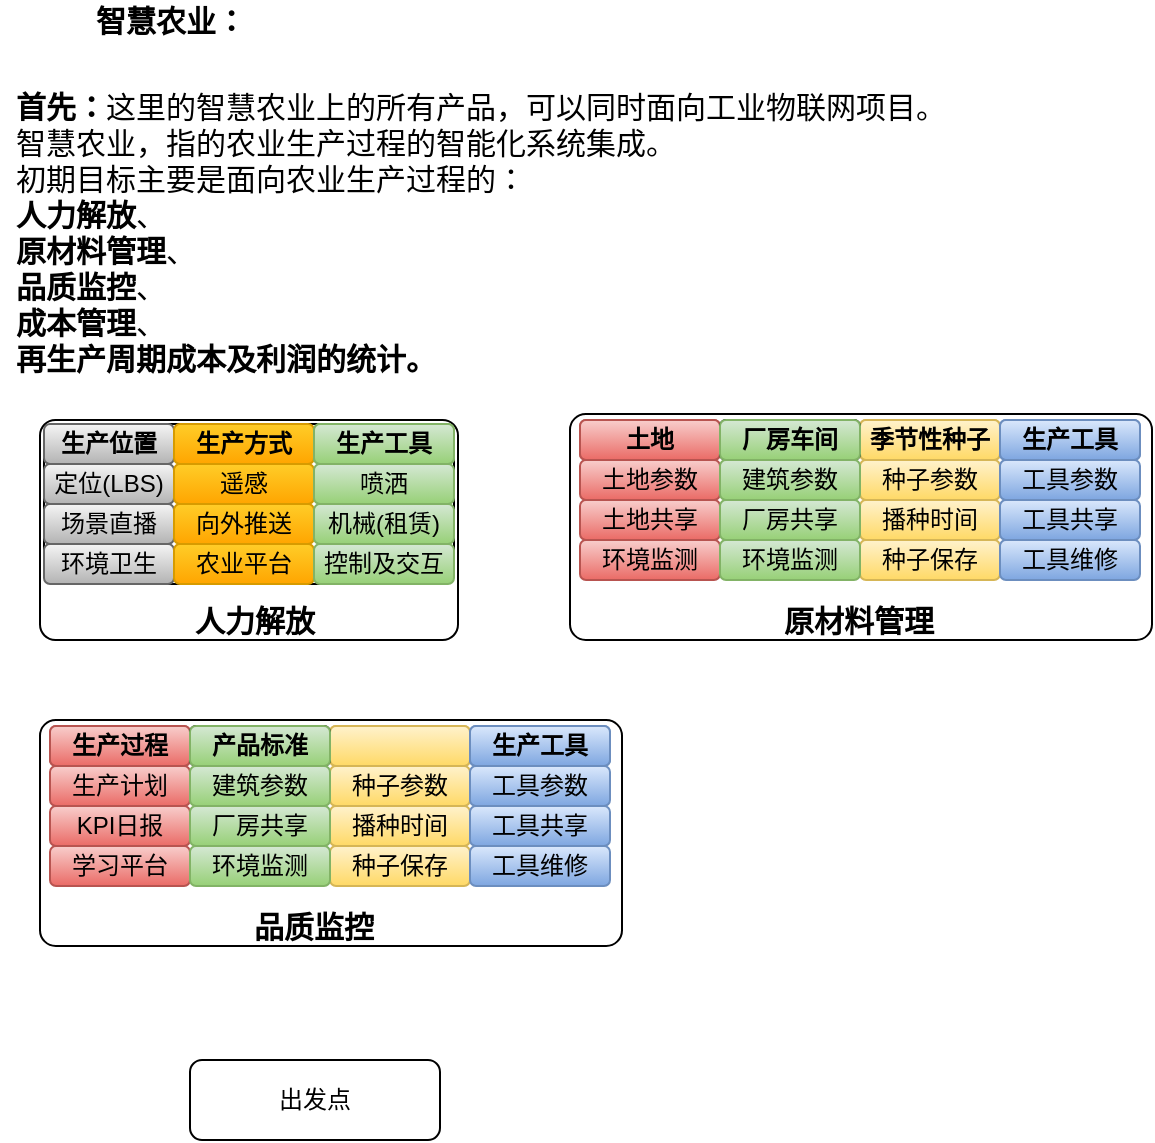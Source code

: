 <mxfile version="13.3.3" type="github">
  <diagram id="H-AtYfi4JVQoRXPYKVEc" name="第 1 页">
    <mxGraphModel dx="1411" dy="755" grid="1" gridSize="10" guides="1" tooltips="1" connect="1" arrows="1" fold="1" page="1" pageScale="1" pageWidth="827" pageHeight="1169" math="0" shadow="0">
      <root>
        <mxCell id="0" />
        <mxCell id="1" parent="0" />
        <mxCell id="hXZyT1r0rJxnU-BGcbAH-51" value="" style="rounded=1;whiteSpace=wrap;html=1;arcSize=7;" parent="1" vertex="1">
          <mxGeometry x="325" y="237" width="291" height="113" as="geometry" />
        </mxCell>
        <mxCell id="hXZyT1r0rJxnU-BGcbAH-1" value="" style="rounded=1;whiteSpace=wrap;html=1;arcSize=7;" parent="1" vertex="1">
          <mxGeometry x="60" y="240" width="209" height="110" as="geometry" />
        </mxCell>
        <mxCell id="hXZyT1r0rJxnU-BGcbAH-2" value="&lt;div style=&quot;text-align: left&quot;&gt;&lt;b&gt;智慧农业：&lt;/b&gt;&lt;/div&gt;" style="text;html=1;align=center;verticalAlign=middle;resizable=0;points=[];autosize=1;fontSize=15;" parent="1" vertex="1">
          <mxGeometry x="80" y="30" width="90" height="20" as="geometry" />
        </mxCell>
        <mxCell id="hXZyT1r0rJxnU-BGcbAH-3" value="&lt;div style=&quot;text-align: left&quot;&gt;&lt;b style=&quot;font-size: 15px&quot;&gt;首先：&lt;/b&gt;&lt;span style=&quot;font-size: 15px&quot;&gt;这里的智慧农业上的所有产品，可以同时面向工业物联网项目。&lt;/span&gt;&lt;/div&gt;&lt;span style=&quot;font-size: 15px&quot;&gt;&lt;div style=&quot;text-align: left&quot;&gt;智慧农业，指的农业生产过程的智能化系统集成。&lt;/div&gt;&lt;div style=&quot;text-align: left&quot;&gt;初期目标主要是面向农业生产过程的：&lt;/div&gt;&lt;div style=&quot;text-align: left&quot;&gt;&lt;b&gt;人力解放&lt;/b&gt;、&lt;/div&gt;&lt;div style=&quot;text-align: left&quot;&gt;&lt;b&gt;原材料管理&lt;/b&gt;、&lt;/div&gt;&lt;div style=&quot;text-align: left&quot;&gt;&lt;b&gt;品质监控&lt;/b&gt;、&lt;/div&gt;&lt;div style=&quot;text-align: left&quot;&gt;&lt;b&gt;成本管理&lt;/b&gt;、&lt;/div&gt;&lt;div style=&quot;text-align: left&quot;&gt;&lt;b&gt;再生产周期成本及利润的统计。&lt;/b&gt;&lt;/div&gt;&lt;div style=&quot;text-align: left&quot;&gt;&lt;span&gt;&lt;br&gt;&lt;/span&gt;&lt;/div&gt;&lt;/span&gt;" style="text;html=1;align=center;verticalAlign=middle;resizable=0;points=[];autosize=1;" parent="1" vertex="1">
          <mxGeometry x="40" y="90" width="480" height="130" as="geometry" />
        </mxCell>
        <mxCell id="hXZyT1r0rJxnU-BGcbAH-6" value="" style="rounded=1;whiteSpace=wrap;html=1;" parent="1" vertex="1">
          <mxGeometry x="62" y="242" width="205" height="80" as="geometry" />
        </mxCell>
        <mxCell id="hXZyT1r0rJxnU-BGcbAH-5" value="&lt;b&gt;生产位置&lt;/b&gt;" style="rounded=1;whiteSpace=wrap;html=1;gradientColor=#b3b3b3;fillColor=#f5f5f5;strokeColor=#666666;" parent="1" vertex="1">
          <mxGeometry x="62" y="242" width="65" height="20" as="geometry" />
        </mxCell>
        <mxCell id="hXZyT1r0rJxnU-BGcbAH-12" value="&lt;b style=&quot;font-size: 15px ; text-align: left&quot;&gt;人力解放&lt;/b&gt;" style="text;html=1;align=center;verticalAlign=middle;resizable=0;points=[];autosize=1;" parent="1" vertex="1">
          <mxGeometry x="127" y="330" width="80" height="20" as="geometry" />
        </mxCell>
        <mxCell id="hXZyT1r0rJxnU-BGcbAH-13" value="&lt;b&gt;生产方式&lt;/b&gt;" style="rounded=1;whiteSpace=wrap;html=1;gradientColor=#ffa500;fillColor=#ffcd28;strokeColor=#d79b00;" parent="1" vertex="1">
          <mxGeometry x="127" y="242" width="70" height="20" as="geometry" />
        </mxCell>
        <mxCell id="hXZyT1r0rJxnU-BGcbAH-14" value="生产工具" style="rounded=1;whiteSpace=wrap;html=1;gradientColor=#97d077;fillColor=#d5e8d4;strokeColor=#82b366;gradientDirection=south;" parent="1" vertex="1">
          <mxGeometry x="197" y="242" width="70" height="20" as="geometry" />
        </mxCell>
        <mxCell id="hXZyT1r0rJxnU-BGcbAH-15" value="定位(LBS)" style="rounded=1;whiteSpace=wrap;html=1;gradientColor=#b3b3b3;fillColor=#f5f5f5;strokeColor=#666666;" parent="1" vertex="1">
          <mxGeometry x="62" y="262" width="65" height="20" as="geometry" />
        </mxCell>
        <mxCell id="hXZyT1r0rJxnU-BGcbAH-16" value="场景直播" style="rounded=1;whiteSpace=wrap;html=1;gradientColor=#b3b3b3;fillColor=#f5f5f5;strokeColor=#666666;" parent="1" vertex="1">
          <mxGeometry x="62" y="282" width="65" height="20" as="geometry" />
        </mxCell>
        <mxCell id="hXZyT1r0rJxnU-BGcbAH-17" value="环境卫生" style="rounded=1;whiteSpace=wrap;html=1;gradientColor=#b3b3b3;fillColor=#f5f5f5;strokeColor=#666666;" parent="1" vertex="1">
          <mxGeometry x="62" y="302" width="65" height="20" as="geometry" />
        </mxCell>
        <mxCell id="hXZyT1r0rJxnU-BGcbAH-18" value="遥感" style="rounded=1;whiteSpace=wrap;html=1;gradientColor=#ffa500;fillColor=#ffcd28;strokeColor=#d79b00;" parent="1" vertex="1">
          <mxGeometry x="127" y="262" width="70" height="20" as="geometry" />
        </mxCell>
        <mxCell id="hXZyT1r0rJxnU-BGcbAH-19" value="向外推送" style="rounded=1;whiteSpace=wrap;html=1;gradientColor=#ffa500;fillColor=#ffcd28;strokeColor=#d79b00;" parent="1" vertex="1">
          <mxGeometry x="127" y="282" width="70" height="20" as="geometry" />
        </mxCell>
        <mxCell id="hXZyT1r0rJxnU-BGcbAH-20" value="农业平台" style="rounded=1;whiteSpace=wrap;html=1;gradientColor=#ffa500;fillColor=#ffcd28;strokeColor=#d79b00;" parent="1" vertex="1">
          <mxGeometry x="127" y="302" width="70" height="20" as="geometry" />
        </mxCell>
        <mxCell id="hXZyT1r0rJxnU-BGcbAH-21" value="喷洒&lt;span style=&quot;color: rgba(0 , 0 , 0 , 0) ; font-family: monospace ; font-size: 0px&quot;&gt;%3CmxGraphModel%3E%3Croot%3E%3CmxCell%20id%3D%220%22%2F%3E%3CmxCell%20id%3D%221%22%20parent%3D%220%22%2F%3E%3CmxCell%20id%3D%222%22%20value%3D%22%E9%81%A5%E6%84%9F%22%20style%3D%22rounded%3D1%3BwhiteSpace%3Dwrap%3Bhtml%3D1%3B%22%20vertex%3D%221%22%20parent%3D%221%22%3E%3CmxGeometry%20x%3D%22120%22%20y%3D%22300%22%20width%3D%2270%22%20height%3D%2220%22%20as%3D%22geometry%22%2F%3E%3C%2FmxCell%3E%3C%2Froot%3E%3C%2FmxGraphModel%3E&lt;/span&gt;" style="rounded=1;whiteSpace=wrap;html=1;gradientColor=#97d077;fillColor=#d5e8d4;strokeColor=#82b366;gradientDirection=south;" parent="1" vertex="1">
          <mxGeometry x="197" y="262" width="70" height="20" as="geometry" />
        </mxCell>
        <mxCell id="hXZyT1r0rJxnU-BGcbAH-22" value="机械(租赁)" style="rounded=1;whiteSpace=wrap;html=1;gradientColor=#97d077;fillColor=#d5e8d4;strokeColor=#82b366;gradientDirection=south;" parent="1" vertex="1">
          <mxGeometry x="197" y="282" width="70" height="20" as="geometry" />
        </mxCell>
        <mxCell id="hXZyT1r0rJxnU-BGcbAH-23" value="控制及交互" style="rounded=1;whiteSpace=wrap;html=1;gradientColor=#97d077;fillColor=#d5e8d4;strokeColor=#82b366;gradientDirection=south;" parent="1" vertex="1">
          <mxGeometry x="197" y="302" width="70" height="20" as="geometry" />
        </mxCell>
        <mxCell id="hXZyT1r0rJxnU-BGcbAH-24" value="&lt;b&gt;生产工具&lt;/b&gt;" style="rounded=1;whiteSpace=wrap;html=1;gradientColor=#97d077;fillColor=#d5e8d4;strokeColor=#82b366;gradientDirection=south;" parent="1" vertex="1">
          <mxGeometry x="197" y="242" width="70" height="20" as="geometry" />
        </mxCell>
        <mxCell id="hXZyT1r0rJxnU-BGcbAH-25" value="生产工具" style="rounded=1;whiteSpace=wrap;html=1;gradientColor=#ffd966;fillColor=#fff2cc;strokeColor=#d6b656;" parent="1" vertex="1">
          <mxGeometry x="470" y="240" width="70" height="20" as="geometry" />
        </mxCell>
        <mxCell id="hXZyT1r0rJxnU-BGcbAH-26" value="种子参数" style="rounded=1;whiteSpace=wrap;html=1;gradientColor=#ffd966;fillColor=#fff2cc;strokeColor=#d6b656;" parent="1" vertex="1">
          <mxGeometry x="470" y="260" width="70" height="20" as="geometry" />
        </mxCell>
        <mxCell id="hXZyT1r0rJxnU-BGcbAH-27" value="播种时间" style="rounded=1;whiteSpace=wrap;html=1;gradientColor=#ffd966;fillColor=#fff2cc;strokeColor=#d6b656;" parent="1" vertex="1">
          <mxGeometry x="470" y="280" width="70" height="20" as="geometry" />
        </mxCell>
        <mxCell id="hXZyT1r0rJxnU-BGcbAH-28" value="种子保存" style="rounded=1;whiteSpace=wrap;html=1;gradientColor=#ffd966;fillColor=#fff2cc;strokeColor=#d6b656;" parent="1" vertex="1">
          <mxGeometry x="470" y="300" width="70" height="20" as="geometry" />
        </mxCell>
        <mxCell id="hXZyT1r0rJxnU-BGcbAH-29" value="&lt;b&gt;季节性种子&lt;/b&gt;" style="rounded=1;whiteSpace=wrap;html=1;gradientColor=#ffd966;fillColor=#fff2cc;strokeColor=#d6b656;" parent="1" vertex="1">
          <mxGeometry x="470" y="240" width="70" height="20" as="geometry" />
        </mxCell>
        <mxCell id="hXZyT1r0rJxnU-BGcbAH-30" value="生产工具" style="rounded=1;whiteSpace=wrap;html=1;gradientColor=#7ea6e0;fillColor=#dae8fc;strokeColor=#6c8ebf;" parent="1" vertex="1">
          <mxGeometry x="540" y="240" width="70" height="20" as="geometry" />
        </mxCell>
        <mxCell id="hXZyT1r0rJxnU-BGcbAH-31" value="工具参数" style="rounded=1;whiteSpace=wrap;html=1;gradientColor=#7ea6e0;fillColor=#dae8fc;strokeColor=#6c8ebf;" parent="1" vertex="1">
          <mxGeometry x="540" y="260" width="70" height="20" as="geometry" />
        </mxCell>
        <mxCell id="hXZyT1r0rJxnU-BGcbAH-32" value="工具共享" style="rounded=1;whiteSpace=wrap;html=1;gradientColor=#7ea6e0;fillColor=#dae8fc;strokeColor=#6c8ebf;" parent="1" vertex="1">
          <mxGeometry x="540" y="280" width="70" height="20" as="geometry" />
        </mxCell>
        <mxCell id="hXZyT1r0rJxnU-BGcbAH-33" value="工具维修" style="rounded=1;whiteSpace=wrap;html=1;gradientColor=#7ea6e0;fillColor=#dae8fc;strokeColor=#6c8ebf;" parent="1" vertex="1">
          <mxGeometry x="540" y="300" width="70" height="20" as="geometry" />
        </mxCell>
        <mxCell id="hXZyT1r0rJxnU-BGcbAH-34" value="&lt;b&gt;生产工具&lt;/b&gt;" style="rounded=1;whiteSpace=wrap;html=1;gradientColor=#7ea6e0;fillColor=#dae8fc;strokeColor=#6c8ebf;" parent="1" vertex="1">
          <mxGeometry x="540" y="240" width="70" height="20" as="geometry" />
        </mxCell>
        <mxCell id="hXZyT1r0rJxnU-BGcbAH-41" value="生产工具" style="rounded=1;whiteSpace=wrap;html=1;gradientColor=#ea6b66;fillColor=#f8cecc;strokeColor=#b85450;" parent="1" vertex="1">
          <mxGeometry x="330" y="240" width="70" height="20" as="geometry" />
        </mxCell>
        <mxCell id="hXZyT1r0rJxnU-BGcbAH-42" value="土地参数" style="rounded=1;whiteSpace=wrap;html=1;gradientColor=#ea6b66;fillColor=#f8cecc;strokeColor=#b85450;" parent="1" vertex="1">
          <mxGeometry x="330" y="260" width="70" height="20" as="geometry" />
        </mxCell>
        <mxCell id="hXZyT1r0rJxnU-BGcbAH-43" value="土地共享" style="rounded=1;whiteSpace=wrap;html=1;gradientColor=#ea6b66;fillColor=#f8cecc;strokeColor=#b85450;" parent="1" vertex="1">
          <mxGeometry x="330" y="280" width="70" height="20" as="geometry" />
        </mxCell>
        <mxCell id="hXZyT1r0rJxnU-BGcbAH-44" value="环境监测" style="rounded=1;whiteSpace=wrap;html=1;gradientColor=#ea6b66;fillColor=#f8cecc;strokeColor=#b85450;" parent="1" vertex="1">
          <mxGeometry x="330" y="300" width="70" height="20" as="geometry" />
        </mxCell>
        <mxCell id="hXZyT1r0rJxnU-BGcbAH-45" value="土地" style="rounded=1;whiteSpace=wrap;html=1;gradientColor=#ea6b66;fillColor=#f8cecc;strokeColor=#b85450;fontStyle=1" parent="1" vertex="1">
          <mxGeometry x="330" y="240" width="70" height="20" as="geometry" />
        </mxCell>
        <mxCell id="hXZyT1r0rJxnU-BGcbAH-46" value="生产工具" style="rounded=1;whiteSpace=wrap;html=1;" parent="1" vertex="1">
          <mxGeometry x="400" y="240" width="70" height="20" as="geometry" />
        </mxCell>
        <mxCell id="hXZyT1r0rJxnU-BGcbAH-47" value="建筑参数" style="rounded=1;whiteSpace=wrap;html=1;gradientColor=#97d077;fillColor=#d5e8d4;strokeColor=#82b366;" parent="1" vertex="1">
          <mxGeometry x="400" y="260" width="70" height="20" as="geometry" />
        </mxCell>
        <mxCell id="hXZyT1r0rJxnU-BGcbAH-48" value="厂房共享" style="rounded=1;whiteSpace=wrap;html=1;gradientColor=#97d077;fillColor=#d5e8d4;strokeColor=#82b366;" parent="1" vertex="1">
          <mxGeometry x="400" y="280" width="70" height="20" as="geometry" />
        </mxCell>
        <mxCell id="hXZyT1r0rJxnU-BGcbAH-49" value="环境监测" style="rounded=1;whiteSpace=wrap;html=1;gradientColor=#97d077;fillColor=#d5e8d4;strokeColor=#82b366;" parent="1" vertex="1">
          <mxGeometry x="400" y="300" width="70" height="20" as="geometry" />
        </mxCell>
        <mxCell id="hXZyT1r0rJxnU-BGcbAH-50" value="&lt;b&gt;厂房车间&lt;/b&gt;" style="rounded=1;whiteSpace=wrap;html=1;gradientColor=#97d077;fillColor=#d5e8d4;strokeColor=#82b366;" parent="1" vertex="1">
          <mxGeometry x="400" y="240" width="70" height="20" as="geometry" />
        </mxCell>
        <mxCell id="hXZyT1r0rJxnU-BGcbAH-52" value="&lt;font face=&quot;helvetica&quot;&gt;&lt;span style=&quot;font-size: 15px&quot;&gt;&lt;b&gt;原材料管理&lt;/b&gt;&lt;/span&gt;&lt;/font&gt;" style="text;whiteSpace=wrap;html=1;" parent="1" vertex="1">
          <mxGeometry x="430" y="325" width="90" height="30" as="geometry" />
        </mxCell>
        <mxCell id="hXZyT1r0rJxnU-BGcbAH-54" value="" style="rounded=1;whiteSpace=wrap;html=1;arcSize=7;" parent="1" vertex="1">
          <mxGeometry x="60" y="390" width="291" height="113" as="geometry" />
        </mxCell>
        <mxCell id="hXZyT1r0rJxnU-BGcbAH-55" value="生产工具" style="rounded=1;whiteSpace=wrap;html=1;gradientColor=#ffd966;fillColor=#fff2cc;strokeColor=#d6b656;" parent="1" vertex="1">
          <mxGeometry x="205" y="393" width="70" height="20" as="geometry" />
        </mxCell>
        <mxCell id="hXZyT1r0rJxnU-BGcbAH-56" value="种子参数" style="rounded=1;whiteSpace=wrap;html=1;gradientColor=#ffd966;fillColor=#fff2cc;strokeColor=#d6b656;" parent="1" vertex="1">
          <mxGeometry x="205" y="413" width="70" height="20" as="geometry" />
        </mxCell>
        <mxCell id="hXZyT1r0rJxnU-BGcbAH-57" value="播种时间" style="rounded=1;whiteSpace=wrap;html=1;gradientColor=#ffd966;fillColor=#fff2cc;strokeColor=#d6b656;" parent="1" vertex="1">
          <mxGeometry x="205" y="433" width="70" height="20" as="geometry" />
        </mxCell>
        <mxCell id="hXZyT1r0rJxnU-BGcbAH-58" value="种子保存" style="rounded=1;whiteSpace=wrap;html=1;gradientColor=#ffd966;fillColor=#fff2cc;strokeColor=#d6b656;" parent="1" vertex="1">
          <mxGeometry x="205" y="453" width="70" height="20" as="geometry" />
        </mxCell>
        <mxCell id="hXZyT1r0rJxnU-BGcbAH-59" value="" style="rounded=1;whiteSpace=wrap;html=1;gradientColor=#ffd966;fillColor=#fff2cc;strokeColor=#d6b656;" parent="1" vertex="1">
          <mxGeometry x="205" y="393" width="70" height="20" as="geometry" />
        </mxCell>
        <mxCell id="hXZyT1r0rJxnU-BGcbAH-60" value="生产工具" style="rounded=1;whiteSpace=wrap;html=1;gradientColor=#7ea6e0;fillColor=#dae8fc;strokeColor=#6c8ebf;" parent="1" vertex="1">
          <mxGeometry x="275" y="393" width="70" height="20" as="geometry" />
        </mxCell>
        <mxCell id="hXZyT1r0rJxnU-BGcbAH-61" value="工具参数" style="rounded=1;whiteSpace=wrap;html=1;gradientColor=#7ea6e0;fillColor=#dae8fc;strokeColor=#6c8ebf;" parent="1" vertex="1">
          <mxGeometry x="275" y="413" width="70" height="20" as="geometry" />
        </mxCell>
        <mxCell id="hXZyT1r0rJxnU-BGcbAH-62" value="工具共享" style="rounded=1;whiteSpace=wrap;html=1;gradientColor=#7ea6e0;fillColor=#dae8fc;strokeColor=#6c8ebf;" parent="1" vertex="1">
          <mxGeometry x="275" y="433" width="70" height="20" as="geometry" />
        </mxCell>
        <mxCell id="hXZyT1r0rJxnU-BGcbAH-63" value="工具维修" style="rounded=1;whiteSpace=wrap;html=1;gradientColor=#7ea6e0;fillColor=#dae8fc;strokeColor=#6c8ebf;" parent="1" vertex="1">
          <mxGeometry x="275" y="453" width="70" height="20" as="geometry" />
        </mxCell>
        <mxCell id="hXZyT1r0rJxnU-BGcbAH-64" value="&lt;b&gt;生产工具&lt;/b&gt;" style="rounded=1;whiteSpace=wrap;html=1;gradientColor=#7ea6e0;fillColor=#dae8fc;strokeColor=#6c8ebf;" parent="1" vertex="1">
          <mxGeometry x="275" y="393" width="70" height="20" as="geometry" />
        </mxCell>
        <mxCell id="hXZyT1r0rJxnU-BGcbAH-65" value="生产工具" style="rounded=1;whiteSpace=wrap;html=1;gradientColor=#ea6b66;fillColor=#f8cecc;strokeColor=#b85450;" parent="1" vertex="1">
          <mxGeometry x="65" y="393" width="70" height="20" as="geometry" />
        </mxCell>
        <mxCell id="hXZyT1r0rJxnU-BGcbAH-66" value="生产计划" style="rounded=1;whiteSpace=wrap;html=1;gradientColor=#ea6b66;fillColor=#f8cecc;strokeColor=#b85450;" parent="1" vertex="1">
          <mxGeometry x="65" y="413" width="70" height="20" as="geometry" />
        </mxCell>
        <mxCell id="hXZyT1r0rJxnU-BGcbAH-67" value="KPI日报" style="rounded=1;whiteSpace=wrap;html=1;gradientColor=#ea6b66;fillColor=#f8cecc;strokeColor=#b85450;" parent="1" vertex="1">
          <mxGeometry x="65" y="433" width="70" height="20" as="geometry" />
        </mxCell>
        <mxCell id="hXZyT1r0rJxnU-BGcbAH-68" value="学习平台" style="rounded=1;whiteSpace=wrap;html=1;gradientColor=#ea6b66;fillColor=#f8cecc;strokeColor=#b85450;" parent="1" vertex="1">
          <mxGeometry x="65" y="453" width="70" height="20" as="geometry" />
        </mxCell>
        <mxCell id="hXZyT1r0rJxnU-BGcbAH-69" value="生产过程" style="rounded=1;whiteSpace=wrap;html=1;gradientColor=#ea6b66;fillColor=#f8cecc;strokeColor=#b85450;fontStyle=1" parent="1" vertex="1">
          <mxGeometry x="65" y="393" width="70" height="20" as="geometry" />
        </mxCell>
        <mxCell id="hXZyT1r0rJxnU-BGcbAH-70" value="生产工具" style="rounded=1;whiteSpace=wrap;html=1;" parent="1" vertex="1">
          <mxGeometry x="135" y="393" width="70" height="20" as="geometry" />
        </mxCell>
        <mxCell id="hXZyT1r0rJxnU-BGcbAH-71" value="建筑参数" style="rounded=1;whiteSpace=wrap;html=1;gradientColor=#97d077;fillColor=#d5e8d4;strokeColor=#82b366;" parent="1" vertex="1">
          <mxGeometry x="135" y="413" width="70" height="20" as="geometry" />
        </mxCell>
        <mxCell id="hXZyT1r0rJxnU-BGcbAH-72" value="厂房共享" style="rounded=1;whiteSpace=wrap;html=1;gradientColor=#97d077;fillColor=#d5e8d4;strokeColor=#82b366;" parent="1" vertex="1">
          <mxGeometry x="135" y="433" width="70" height="20" as="geometry" />
        </mxCell>
        <mxCell id="hXZyT1r0rJxnU-BGcbAH-73" value="环境监测" style="rounded=1;whiteSpace=wrap;html=1;gradientColor=#97d077;fillColor=#d5e8d4;strokeColor=#82b366;" parent="1" vertex="1">
          <mxGeometry x="135" y="453" width="70" height="20" as="geometry" />
        </mxCell>
        <mxCell id="hXZyT1r0rJxnU-BGcbAH-74" value="&lt;b&gt;产品标准&lt;/b&gt;" style="rounded=1;whiteSpace=wrap;html=1;gradientColor=#97d077;fillColor=#d5e8d4;strokeColor=#82b366;" parent="1" vertex="1">
          <mxGeometry x="135" y="393" width="70" height="20" as="geometry" />
        </mxCell>
        <mxCell id="hXZyT1r0rJxnU-BGcbAH-75" value="&lt;font face=&quot;helvetica&quot;&gt;&lt;span style=&quot;font-size: 15px&quot;&gt;&lt;b&gt;品质监控&lt;/b&gt;&lt;/span&gt;&lt;/font&gt;" style="text;whiteSpace=wrap;html=1;" parent="1" vertex="1">
          <mxGeometry x="165" y="478" width="90" height="30" as="geometry" />
        </mxCell>
        <mxCell id="nyijYeyqx-8JYTT2ZEOa-1" value="出发点" style="rounded=1;whiteSpace=wrap;html=1;" vertex="1" parent="1">
          <mxGeometry x="135" y="560" width="125" height="40" as="geometry" />
        </mxCell>
      </root>
    </mxGraphModel>
  </diagram>
</mxfile>
